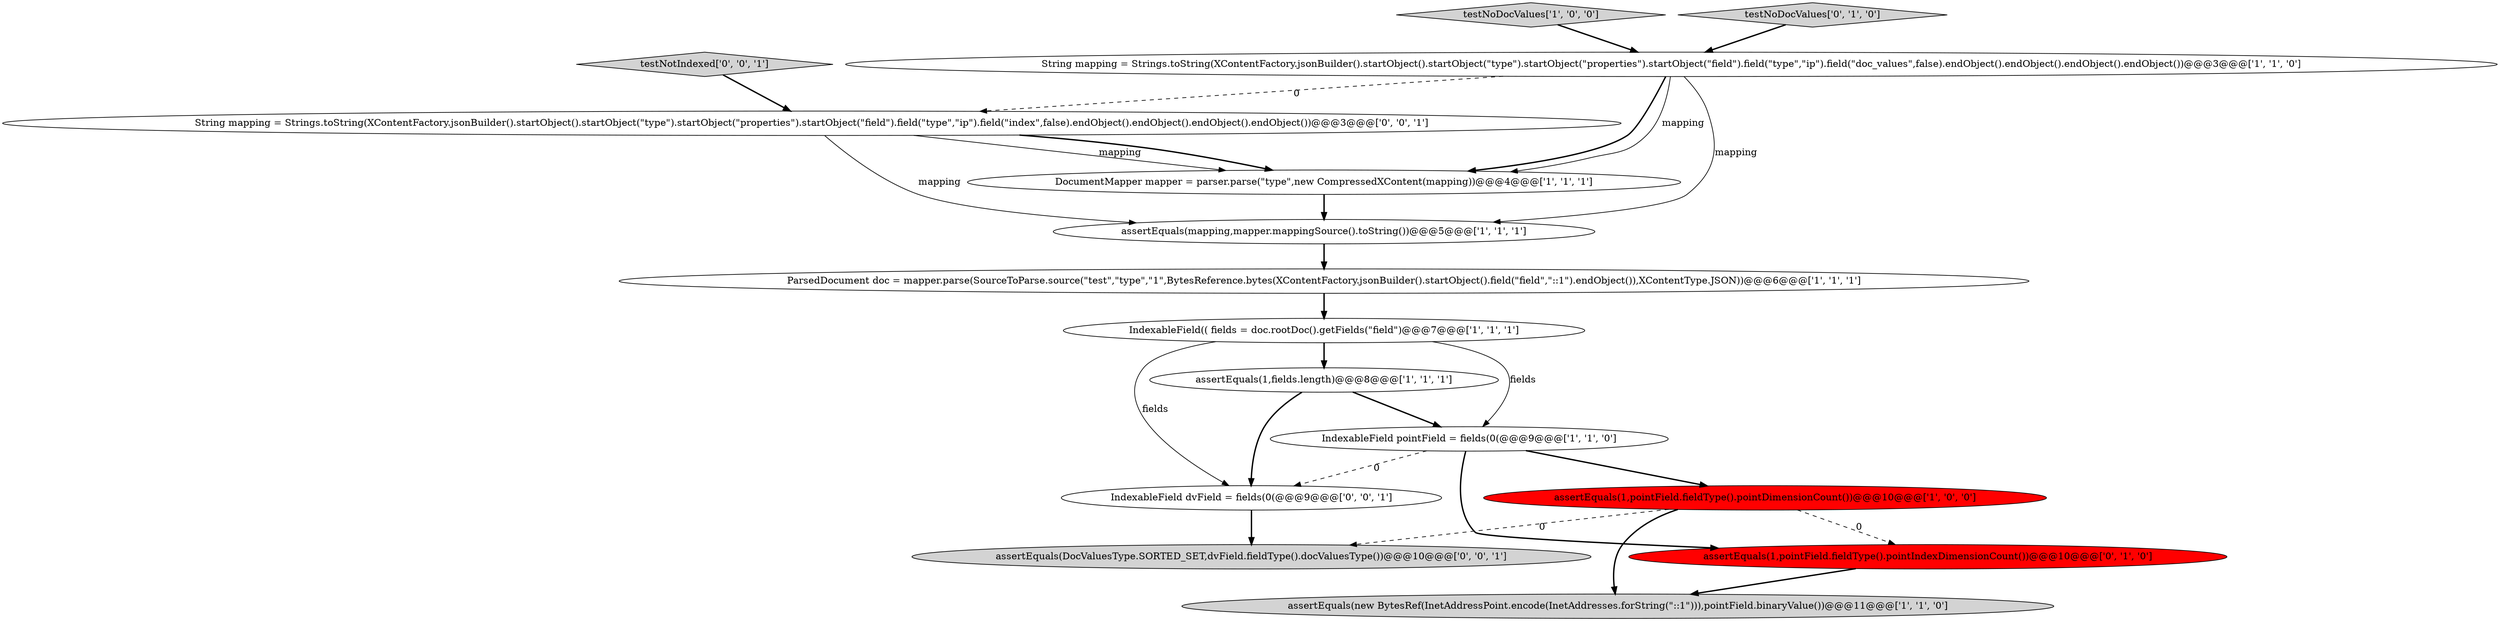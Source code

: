 digraph {
2 [style = filled, label = "assertEquals(1,fields.length)@@@8@@@['1', '1', '1']", fillcolor = white, shape = ellipse image = "AAA0AAABBB1BBB"];
8 [style = filled, label = "assertEquals(mapping,mapper.mappingSource().toString())@@@5@@@['1', '1', '1']", fillcolor = white, shape = ellipse image = "AAA0AAABBB1BBB"];
5 [style = filled, label = "assertEquals(1,pointField.fieldType().pointDimensionCount())@@@10@@@['1', '0', '0']", fillcolor = red, shape = ellipse image = "AAA1AAABBB1BBB"];
9 [style = filled, label = "testNoDocValues['1', '0', '0']", fillcolor = lightgray, shape = diamond image = "AAA0AAABBB1BBB"];
13 [style = filled, label = "IndexableField dvField = fields(0(@@@9@@@['0', '0', '1']", fillcolor = white, shape = ellipse image = "AAA0AAABBB3BBB"];
10 [style = filled, label = "assertEquals(1,pointField.fieldType().pointIndexDimensionCount())@@@10@@@['0', '1', '0']", fillcolor = red, shape = ellipse image = "AAA1AAABBB2BBB"];
7 [style = filled, label = "String mapping = Strings.toString(XContentFactory.jsonBuilder().startObject().startObject(\"type\").startObject(\"properties\").startObject(\"field\").field(\"type\",\"ip\").field(\"doc_values\",false).endObject().endObject().endObject().endObject())@@@3@@@['1', '1', '0']", fillcolor = white, shape = ellipse image = "AAA0AAABBB1BBB"];
4 [style = filled, label = "ParsedDocument doc = mapper.parse(SourceToParse.source(\"test\",\"type\",\"1\",BytesReference.bytes(XContentFactory.jsonBuilder().startObject().field(\"field\",\"::1\").endObject()),XContentType.JSON))@@@6@@@['1', '1', '1']", fillcolor = white, shape = ellipse image = "AAA0AAABBB1BBB"];
6 [style = filled, label = "IndexableField(( fields = doc.rootDoc().getFields(\"field\")@@@7@@@['1', '1', '1']", fillcolor = white, shape = ellipse image = "AAA0AAABBB1BBB"];
11 [style = filled, label = "testNoDocValues['0', '1', '0']", fillcolor = lightgray, shape = diamond image = "AAA0AAABBB2BBB"];
15 [style = filled, label = "assertEquals(DocValuesType.SORTED_SET,dvField.fieldType().docValuesType())@@@10@@@['0', '0', '1']", fillcolor = lightgray, shape = ellipse image = "AAA0AAABBB3BBB"];
3 [style = filled, label = "assertEquals(new BytesRef(InetAddressPoint.encode(InetAddresses.forString(\"::1\"))),pointField.binaryValue())@@@11@@@['1', '1', '0']", fillcolor = lightgray, shape = ellipse image = "AAA0AAABBB1BBB"];
0 [style = filled, label = "IndexableField pointField = fields(0(@@@9@@@['1', '1', '0']", fillcolor = white, shape = ellipse image = "AAA0AAABBB1BBB"];
14 [style = filled, label = "testNotIndexed['0', '0', '1']", fillcolor = lightgray, shape = diamond image = "AAA0AAABBB3BBB"];
12 [style = filled, label = "String mapping = Strings.toString(XContentFactory.jsonBuilder().startObject().startObject(\"type\").startObject(\"properties\").startObject(\"field\").field(\"type\",\"ip\").field(\"index\",false).endObject().endObject().endObject().endObject())@@@3@@@['0', '0', '1']", fillcolor = white, shape = ellipse image = "AAA0AAABBB3BBB"];
1 [style = filled, label = "DocumentMapper mapper = parser.parse(\"type\",new CompressedXContent(mapping))@@@4@@@['1', '1', '1']", fillcolor = white, shape = ellipse image = "AAA0AAABBB1BBB"];
5->3 [style = bold, label=""];
12->1 [style = solid, label="mapping"];
7->1 [style = bold, label=""];
1->8 [style = bold, label=""];
4->6 [style = bold, label=""];
10->3 [style = bold, label=""];
9->7 [style = bold, label=""];
12->1 [style = bold, label=""];
6->0 [style = solid, label="fields"];
2->13 [style = bold, label=""];
6->2 [style = bold, label=""];
12->8 [style = solid, label="mapping"];
0->10 [style = bold, label=""];
2->0 [style = bold, label=""];
5->10 [style = dashed, label="0"];
14->12 [style = bold, label=""];
0->13 [style = dashed, label="0"];
7->12 [style = dashed, label="0"];
7->8 [style = solid, label="mapping"];
13->15 [style = bold, label=""];
8->4 [style = bold, label=""];
5->15 [style = dashed, label="0"];
7->1 [style = solid, label="mapping"];
11->7 [style = bold, label=""];
6->13 [style = solid, label="fields"];
0->5 [style = bold, label=""];
}
